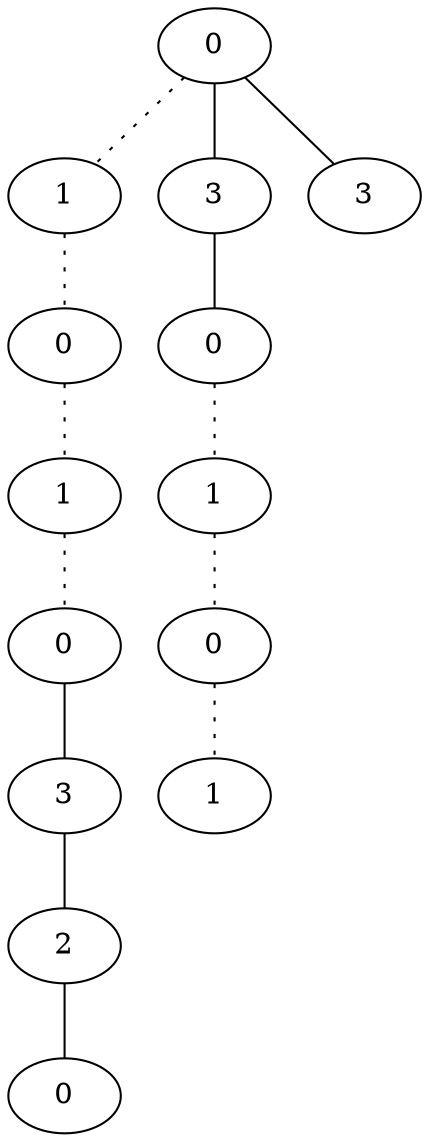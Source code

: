 graph {
a0[label=0];
a1[label=1];
a2[label=0];
a3[label=1];
a4[label=0];
a5[label=3];
a6[label=2];
a7[label=0];
a8[label=3];
a9[label=0];
a10[label=1];
a11[label=0];
a12[label=1];
a13[label=3];
a0 -- a1 [style=dotted];
a0 -- a8;
a0 -- a13;
a1 -- a2 [style=dotted];
a2 -- a3 [style=dotted];
a3 -- a4 [style=dotted];
a4 -- a5;
a5 -- a6;
a6 -- a7;
a8 -- a9;
a9 -- a10 [style=dotted];
a10 -- a11 [style=dotted];
a11 -- a12 [style=dotted];
}
